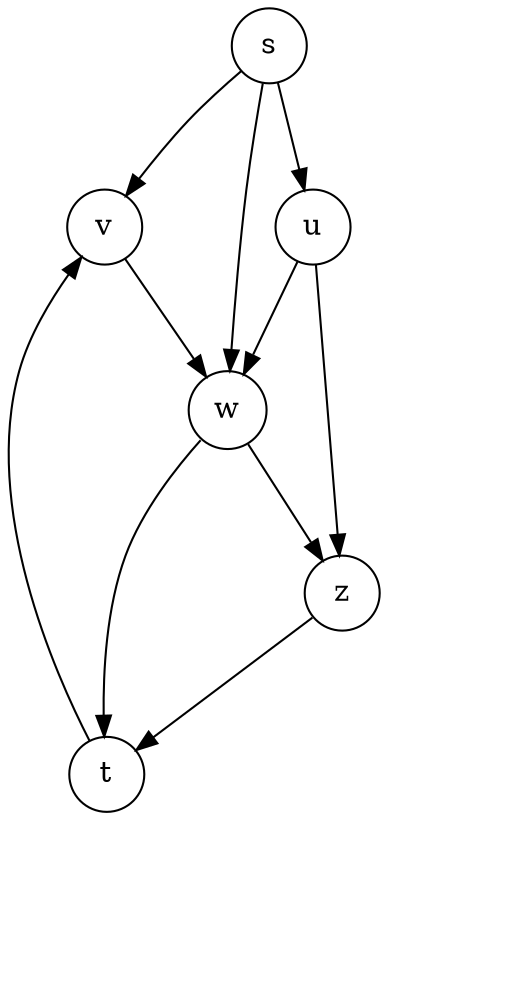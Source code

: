 digraph G {
  node [shape=circle, texmode="math"];
  edge [label=" ", lblstyle=auto, topath="bend left"];

  s -> v [texlbl="$7$", topath="bend right"];
  s -> w [texlbl="$3$"];
  s -> u [texlbl="$5$"];
  v -> w [texlbl="$1$"];
  u -> w [texlbl="$1$"];
  u -> z [texlbl="$2$"];
  w -> t [texlbl="$1$"];
  w -> z [texlbl="$3$", topath="bend right"];
  z -> t [texlbl="$5$"];
  t -> v [texlbl="$3$"];

  node [style=invis, shape=none];
  edge [style=invis, len=0.2];
  s -> ss;
  u -> uu;
  v -> vv;
  t -> tt;
  z -> zz;
  w -> ww;
}

